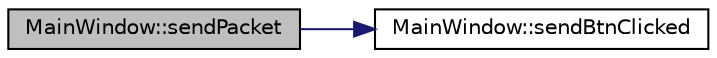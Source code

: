 digraph "MainWindow::sendPacket"
{
 // INTERACTIVE_SVG=YES
  edge [fontname="Helvetica",fontsize="10",labelfontname="Helvetica",labelfontsize="10"];
  node [fontname="Helvetica",fontsize="10",shape=record];
  rankdir="LR";
  Node1 [label="MainWindow::sendPacket",height=0.2,width=0.4,color="black", fillcolor="grey75", style="filled", fontcolor="black"];
  Node1 -> Node2 [color="midnightblue",fontsize="10",style="solid",fontname="Helvetica"];
  Node2 [label="MainWindow::sendBtnClicked",height=0.2,width=0.4,color="black", fillcolor="white", style="filled",URL="$d9/dc6/class_main_window.html#af60ed60fb5dede01326f1831c695f401"];
}

